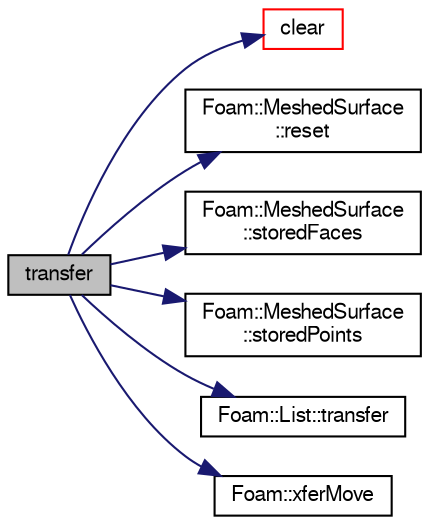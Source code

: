 digraph "transfer"
{
  bgcolor="transparent";
  edge [fontname="FreeSans",fontsize="10",labelfontname="FreeSans",labelfontsize="10"];
  node [fontname="FreeSans",fontsize="10",shape=record];
  rankdir="LR";
  Node1237 [label="transfer",height=0.2,width=0.4,color="black", fillcolor="grey75", style="filled", fontcolor="black"];
  Node1237 -> Node1238 [color="midnightblue",fontsize="10",style="solid",fontname="FreeSans"];
  Node1238 [label="clear",height=0.2,width=0.4,color="red",URL="$a29574.html#ac8bb3912a3ce86b15842e79d0b421204",tooltip="Clear all storage. "];
  Node1237 -> Node1277 [color="midnightblue",fontsize="10",style="solid",fontname="FreeSans"];
  Node1277 [label="Foam::MeshedSurface\l::reset",height=0.2,width=0.4,color="black",URL="$a29566.html#a7fec4f956cda53a023535879d7aa7c7c",tooltip="Reset primitive data (points, faces and zones) "];
  Node1237 -> Node1278 [color="midnightblue",fontsize="10",style="solid",fontname="FreeSans"];
  Node1278 [label="Foam::MeshedSurface\l::storedFaces",height=0.2,width=0.4,color="black",URL="$a29566.html#aba1de32362845ea07612cbb52d6d19f0",tooltip="Non-const access to the faces. "];
  Node1237 -> Node1279 [color="midnightblue",fontsize="10",style="solid",fontname="FreeSans"];
  Node1279 [label="Foam::MeshedSurface\l::storedPoints",height=0.2,width=0.4,color="black",URL="$a29566.html#a42d63b7b3dcf589fbe1c4cd2bc8e3d9b",tooltip="Non-const access to global points. "];
  Node1237 -> Node1280 [color="midnightblue",fontsize="10",style="solid",fontname="FreeSans"];
  Node1280 [label="Foam::List::transfer",height=0.2,width=0.4,color="black",URL="$a25694.html#a25ad1d2084d16b234b0cf91c07e832c0",tooltip="Transfer the contents of the argument List into this list. "];
  Node1237 -> Node1276 [color="midnightblue",fontsize="10",style="solid",fontname="FreeSans"];
  Node1276 [label="Foam::xferMove",height=0.2,width=0.4,color="black",URL="$a21124.html#ae3ad39ee5ad896e6d3c0f137ecd12abb"];
}
